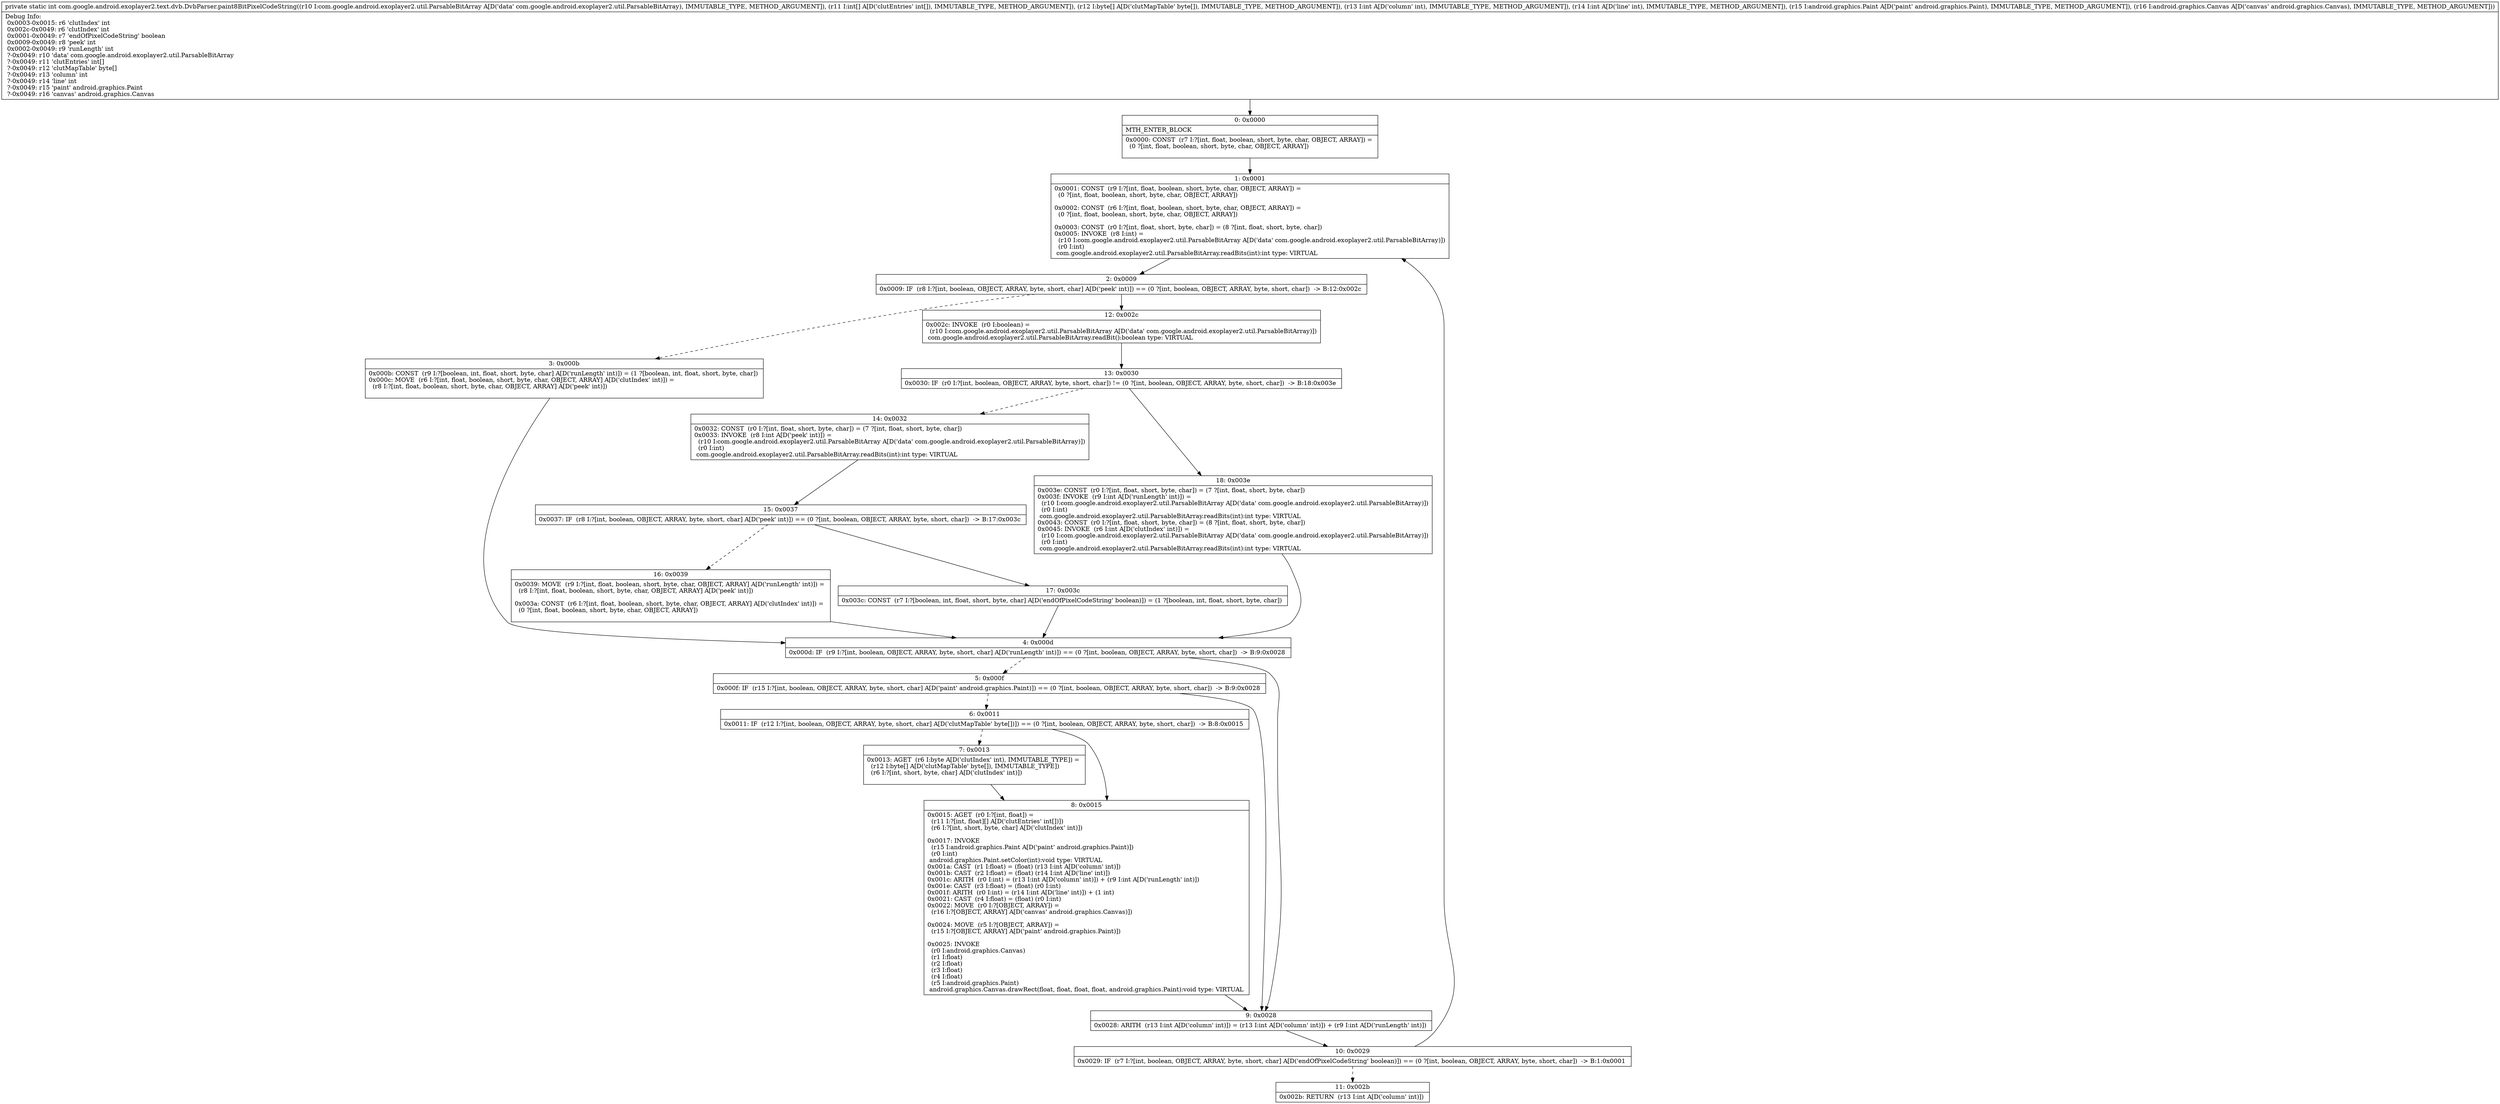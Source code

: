 digraph "CFG forcom.google.android.exoplayer2.text.dvb.DvbParser.paint8BitPixelCodeString(Lcom\/google\/android\/exoplayer2\/util\/ParsableBitArray;[I[BIILandroid\/graphics\/Paint;Landroid\/graphics\/Canvas;)I" {
Node_0 [shape=record,label="{0\:\ 0x0000|MTH_ENTER_BLOCK\l|0x0000: CONST  (r7 I:?[int, float, boolean, short, byte, char, OBJECT, ARRAY]) = \l  (0 ?[int, float, boolean, short, byte, char, OBJECT, ARRAY])\l \l}"];
Node_1 [shape=record,label="{1\:\ 0x0001|0x0001: CONST  (r9 I:?[int, float, boolean, short, byte, char, OBJECT, ARRAY]) = \l  (0 ?[int, float, boolean, short, byte, char, OBJECT, ARRAY])\l \l0x0002: CONST  (r6 I:?[int, float, boolean, short, byte, char, OBJECT, ARRAY]) = \l  (0 ?[int, float, boolean, short, byte, char, OBJECT, ARRAY])\l \l0x0003: CONST  (r0 I:?[int, float, short, byte, char]) = (8 ?[int, float, short, byte, char]) \l0x0005: INVOKE  (r8 I:int) = \l  (r10 I:com.google.android.exoplayer2.util.ParsableBitArray A[D('data' com.google.android.exoplayer2.util.ParsableBitArray)])\l  (r0 I:int)\l com.google.android.exoplayer2.util.ParsableBitArray.readBits(int):int type: VIRTUAL \l}"];
Node_2 [shape=record,label="{2\:\ 0x0009|0x0009: IF  (r8 I:?[int, boolean, OBJECT, ARRAY, byte, short, char] A[D('peek' int)]) == (0 ?[int, boolean, OBJECT, ARRAY, byte, short, char])  \-\> B:12:0x002c \l}"];
Node_3 [shape=record,label="{3\:\ 0x000b|0x000b: CONST  (r9 I:?[boolean, int, float, short, byte, char] A[D('runLength' int)]) = (1 ?[boolean, int, float, short, byte, char]) \l0x000c: MOVE  (r6 I:?[int, float, boolean, short, byte, char, OBJECT, ARRAY] A[D('clutIndex' int)]) = \l  (r8 I:?[int, float, boolean, short, byte, char, OBJECT, ARRAY] A[D('peek' int)])\l \l}"];
Node_4 [shape=record,label="{4\:\ 0x000d|0x000d: IF  (r9 I:?[int, boolean, OBJECT, ARRAY, byte, short, char] A[D('runLength' int)]) == (0 ?[int, boolean, OBJECT, ARRAY, byte, short, char])  \-\> B:9:0x0028 \l}"];
Node_5 [shape=record,label="{5\:\ 0x000f|0x000f: IF  (r15 I:?[int, boolean, OBJECT, ARRAY, byte, short, char] A[D('paint' android.graphics.Paint)]) == (0 ?[int, boolean, OBJECT, ARRAY, byte, short, char])  \-\> B:9:0x0028 \l}"];
Node_6 [shape=record,label="{6\:\ 0x0011|0x0011: IF  (r12 I:?[int, boolean, OBJECT, ARRAY, byte, short, char] A[D('clutMapTable' byte[])]) == (0 ?[int, boolean, OBJECT, ARRAY, byte, short, char])  \-\> B:8:0x0015 \l}"];
Node_7 [shape=record,label="{7\:\ 0x0013|0x0013: AGET  (r6 I:byte A[D('clutIndex' int), IMMUTABLE_TYPE]) = \l  (r12 I:byte[] A[D('clutMapTable' byte[]), IMMUTABLE_TYPE])\l  (r6 I:?[int, short, byte, char] A[D('clutIndex' int)])\l \l}"];
Node_8 [shape=record,label="{8\:\ 0x0015|0x0015: AGET  (r0 I:?[int, float]) = \l  (r11 I:?[int, float][] A[D('clutEntries' int[])])\l  (r6 I:?[int, short, byte, char] A[D('clutIndex' int)])\l \l0x0017: INVOKE  \l  (r15 I:android.graphics.Paint A[D('paint' android.graphics.Paint)])\l  (r0 I:int)\l android.graphics.Paint.setColor(int):void type: VIRTUAL \l0x001a: CAST  (r1 I:float) = (float) (r13 I:int A[D('column' int)]) \l0x001b: CAST  (r2 I:float) = (float) (r14 I:int A[D('line' int)]) \l0x001c: ARITH  (r0 I:int) = (r13 I:int A[D('column' int)]) + (r9 I:int A[D('runLength' int)]) \l0x001e: CAST  (r3 I:float) = (float) (r0 I:int) \l0x001f: ARITH  (r0 I:int) = (r14 I:int A[D('line' int)]) + (1 int) \l0x0021: CAST  (r4 I:float) = (float) (r0 I:int) \l0x0022: MOVE  (r0 I:?[OBJECT, ARRAY]) = \l  (r16 I:?[OBJECT, ARRAY] A[D('canvas' android.graphics.Canvas)])\l \l0x0024: MOVE  (r5 I:?[OBJECT, ARRAY]) = \l  (r15 I:?[OBJECT, ARRAY] A[D('paint' android.graphics.Paint)])\l \l0x0025: INVOKE  \l  (r0 I:android.graphics.Canvas)\l  (r1 I:float)\l  (r2 I:float)\l  (r3 I:float)\l  (r4 I:float)\l  (r5 I:android.graphics.Paint)\l android.graphics.Canvas.drawRect(float, float, float, float, android.graphics.Paint):void type: VIRTUAL \l}"];
Node_9 [shape=record,label="{9\:\ 0x0028|0x0028: ARITH  (r13 I:int A[D('column' int)]) = (r13 I:int A[D('column' int)]) + (r9 I:int A[D('runLength' int)]) \l}"];
Node_10 [shape=record,label="{10\:\ 0x0029|0x0029: IF  (r7 I:?[int, boolean, OBJECT, ARRAY, byte, short, char] A[D('endOfPixelCodeString' boolean)]) == (0 ?[int, boolean, OBJECT, ARRAY, byte, short, char])  \-\> B:1:0x0001 \l}"];
Node_11 [shape=record,label="{11\:\ 0x002b|0x002b: RETURN  (r13 I:int A[D('column' int)]) \l}"];
Node_12 [shape=record,label="{12\:\ 0x002c|0x002c: INVOKE  (r0 I:boolean) = \l  (r10 I:com.google.android.exoplayer2.util.ParsableBitArray A[D('data' com.google.android.exoplayer2.util.ParsableBitArray)])\l com.google.android.exoplayer2.util.ParsableBitArray.readBit():boolean type: VIRTUAL \l}"];
Node_13 [shape=record,label="{13\:\ 0x0030|0x0030: IF  (r0 I:?[int, boolean, OBJECT, ARRAY, byte, short, char]) != (0 ?[int, boolean, OBJECT, ARRAY, byte, short, char])  \-\> B:18:0x003e \l}"];
Node_14 [shape=record,label="{14\:\ 0x0032|0x0032: CONST  (r0 I:?[int, float, short, byte, char]) = (7 ?[int, float, short, byte, char]) \l0x0033: INVOKE  (r8 I:int A[D('peek' int)]) = \l  (r10 I:com.google.android.exoplayer2.util.ParsableBitArray A[D('data' com.google.android.exoplayer2.util.ParsableBitArray)])\l  (r0 I:int)\l com.google.android.exoplayer2.util.ParsableBitArray.readBits(int):int type: VIRTUAL \l}"];
Node_15 [shape=record,label="{15\:\ 0x0037|0x0037: IF  (r8 I:?[int, boolean, OBJECT, ARRAY, byte, short, char] A[D('peek' int)]) == (0 ?[int, boolean, OBJECT, ARRAY, byte, short, char])  \-\> B:17:0x003c \l}"];
Node_16 [shape=record,label="{16\:\ 0x0039|0x0039: MOVE  (r9 I:?[int, float, boolean, short, byte, char, OBJECT, ARRAY] A[D('runLength' int)]) = \l  (r8 I:?[int, float, boolean, short, byte, char, OBJECT, ARRAY] A[D('peek' int)])\l \l0x003a: CONST  (r6 I:?[int, float, boolean, short, byte, char, OBJECT, ARRAY] A[D('clutIndex' int)]) = \l  (0 ?[int, float, boolean, short, byte, char, OBJECT, ARRAY])\l \l}"];
Node_17 [shape=record,label="{17\:\ 0x003c|0x003c: CONST  (r7 I:?[boolean, int, float, short, byte, char] A[D('endOfPixelCodeString' boolean)]) = (1 ?[boolean, int, float, short, byte, char]) \l}"];
Node_18 [shape=record,label="{18\:\ 0x003e|0x003e: CONST  (r0 I:?[int, float, short, byte, char]) = (7 ?[int, float, short, byte, char]) \l0x003f: INVOKE  (r9 I:int A[D('runLength' int)]) = \l  (r10 I:com.google.android.exoplayer2.util.ParsableBitArray A[D('data' com.google.android.exoplayer2.util.ParsableBitArray)])\l  (r0 I:int)\l com.google.android.exoplayer2.util.ParsableBitArray.readBits(int):int type: VIRTUAL \l0x0043: CONST  (r0 I:?[int, float, short, byte, char]) = (8 ?[int, float, short, byte, char]) \l0x0045: INVOKE  (r6 I:int A[D('clutIndex' int)]) = \l  (r10 I:com.google.android.exoplayer2.util.ParsableBitArray A[D('data' com.google.android.exoplayer2.util.ParsableBitArray)])\l  (r0 I:int)\l com.google.android.exoplayer2.util.ParsableBitArray.readBits(int):int type: VIRTUAL \l}"];
MethodNode[shape=record,label="{private static int com.google.android.exoplayer2.text.dvb.DvbParser.paint8BitPixelCodeString((r10 I:com.google.android.exoplayer2.util.ParsableBitArray A[D('data' com.google.android.exoplayer2.util.ParsableBitArray), IMMUTABLE_TYPE, METHOD_ARGUMENT]), (r11 I:int[] A[D('clutEntries' int[]), IMMUTABLE_TYPE, METHOD_ARGUMENT]), (r12 I:byte[] A[D('clutMapTable' byte[]), IMMUTABLE_TYPE, METHOD_ARGUMENT]), (r13 I:int A[D('column' int), IMMUTABLE_TYPE, METHOD_ARGUMENT]), (r14 I:int A[D('line' int), IMMUTABLE_TYPE, METHOD_ARGUMENT]), (r15 I:android.graphics.Paint A[D('paint' android.graphics.Paint), IMMUTABLE_TYPE, METHOD_ARGUMENT]), (r16 I:android.graphics.Canvas A[D('canvas' android.graphics.Canvas), IMMUTABLE_TYPE, METHOD_ARGUMENT]))  | Debug Info:\l  0x0003\-0x0015: r6 'clutIndex' int\l  0x002c\-0x0049: r6 'clutIndex' int\l  0x0001\-0x0049: r7 'endOfPixelCodeString' boolean\l  0x0009\-0x0049: r8 'peek' int\l  0x0002\-0x0049: r9 'runLength' int\l  ?\-0x0049: r10 'data' com.google.android.exoplayer2.util.ParsableBitArray\l  ?\-0x0049: r11 'clutEntries' int[]\l  ?\-0x0049: r12 'clutMapTable' byte[]\l  ?\-0x0049: r13 'column' int\l  ?\-0x0049: r14 'line' int\l  ?\-0x0049: r15 'paint' android.graphics.Paint\l  ?\-0x0049: r16 'canvas' android.graphics.Canvas\l}"];
MethodNode -> Node_0;
Node_0 -> Node_1;
Node_1 -> Node_2;
Node_2 -> Node_3[style=dashed];
Node_2 -> Node_12;
Node_3 -> Node_4;
Node_4 -> Node_5[style=dashed];
Node_4 -> Node_9;
Node_5 -> Node_6[style=dashed];
Node_5 -> Node_9;
Node_6 -> Node_7[style=dashed];
Node_6 -> Node_8;
Node_7 -> Node_8;
Node_8 -> Node_9;
Node_9 -> Node_10;
Node_10 -> Node_1;
Node_10 -> Node_11[style=dashed];
Node_12 -> Node_13;
Node_13 -> Node_14[style=dashed];
Node_13 -> Node_18;
Node_14 -> Node_15;
Node_15 -> Node_16[style=dashed];
Node_15 -> Node_17;
Node_16 -> Node_4;
Node_17 -> Node_4;
Node_18 -> Node_4;
}

